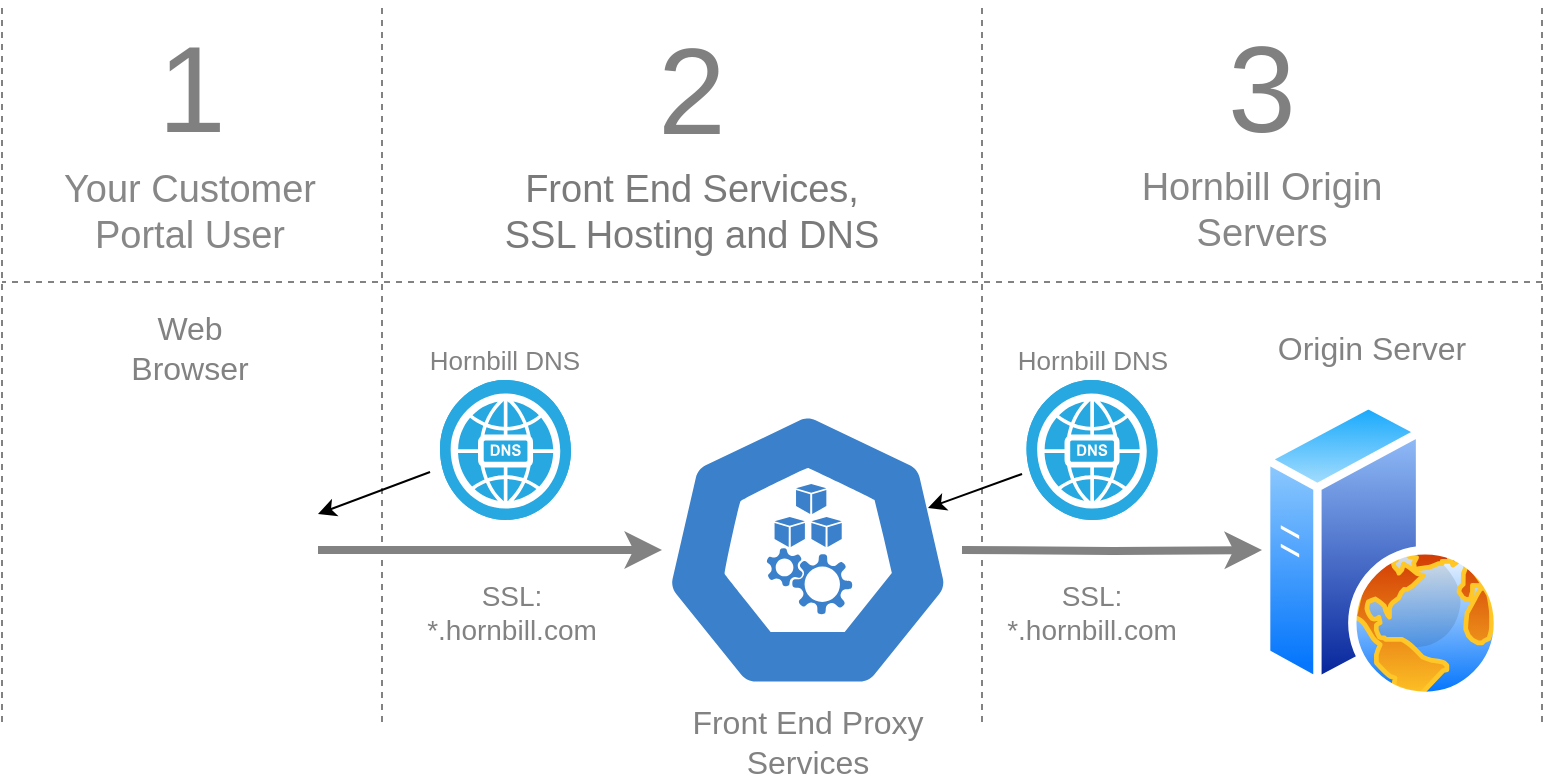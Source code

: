 <mxfile version="22.1.21" type="device" pages="2">
  <diagram name="Page-1" id="e0iJqbVawJMwF9Dr6PBd">
    <mxGraphModel dx="1564" dy="1061" grid="1" gridSize="10" guides="1" tooltips="1" connect="1" arrows="1" fold="1" page="1" pageScale="1" pageWidth="1100" pageHeight="850" math="0" shadow="0">
      <root>
        <mxCell id="0" />
        <mxCell id="1" parent="0" />
        <mxCell id="Qzpklr-ywFZGnQnEP8zE-7" style="edgeStyle=orthogonalEdgeStyle;rounded=0;orthogonalLoop=1;jettySize=auto;html=1;exitX=1;exitY=0.5;exitDx=0;exitDy=0;strokeWidth=4;fontColor=#858585;strokeColor=#828282;" parent="1" source="Qzpklr-ywFZGnQnEP8zE-2" target="Qzpklr-ywFZGnQnEP8zE-10" edge="1">
          <mxGeometry relative="1" as="geometry">
            <mxPoint x="440" y="394" as="targetPoint" />
          </mxGeometry>
        </mxCell>
        <mxCell id="Qzpklr-ywFZGnQnEP8zE-2" value="" style="shape=image;html=1;verticalAlign=top;verticalLabelPosition=bottom;labelBackgroundColor=#ffffff;imageAspect=0;aspect=fixed;image=https://cdn2.iconfinder.com/data/icons/bitsies/128/Application-128.png" parent="1" vertex="1">
          <mxGeometry x="150" y="330" width="128" height="128" as="geometry" />
        </mxCell>
        <mxCell id="Qzpklr-ywFZGnQnEP8zE-8" style="edgeStyle=orthogonalEdgeStyle;rounded=0;orthogonalLoop=1;jettySize=auto;html=1;exitX=1;exitY=0.5;exitDx=0;exitDy=0;entryX=0;entryY=0.5;entryDx=0;entryDy=0;strokeWidth=4;fontColor=#858585;strokeColor=#828282;" parent="1" target="Qzpklr-ywFZGnQnEP8zE-5" edge="1">
          <mxGeometry relative="1" as="geometry">
            <mxPoint x="600" y="394" as="sourcePoint" />
          </mxGeometry>
        </mxCell>
        <mxCell id="Qzpklr-ywFZGnQnEP8zE-5" value="" style="image;aspect=fixed;perimeter=ellipsePerimeter;html=1;align=center;shadow=0;dashed=0;spacingTop=3;image=img/lib/active_directory/web_server.svg;" parent="1" vertex="1">
          <mxGeometry x="750" y="319" width="120" height="150" as="geometry" />
        </mxCell>
        <mxCell id="Qzpklr-ywFZGnQnEP8zE-9" value="Web Browser" style="text;strokeColor=none;align=center;fillColor=none;html=1;verticalAlign=middle;whiteSpace=wrap;rounded=0;fontSize=16;fontColor=#828282;" parent="1" vertex="1">
          <mxGeometry x="184" y="278" width="60" height="30" as="geometry" />
        </mxCell>
        <mxCell id="Qzpklr-ywFZGnQnEP8zE-10" value="" style="aspect=fixed;sketch=0;html=1;dashed=0;whitespace=wrap;fillColor=#3a80cb;strokeColor=#ffffff;points=[[0.005,0.63,0],[0.1,0.2,0],[0.9,0.2,0],[0.5,0,0],[0.995,0.63,0],[0.72,0.99,0],[0.5,1,0],[0.28,0.99,0]];shape=mxgraph.kubernetes.icon2;prIcon=k_proxy" parent="1" vertex="1">
          <mxGeometry x="450" y="324" width="145.83" height="140" as="geometry" />
        </mxCell>
        <mxCell id="Qzpklr-ywFZGnQnEP8zE-11" value="Front End Proxy Services" style="text;strokeColor=none;align=center;fillColor=none;html=1;verticalAlign=middle;whiteSpace=wrap;rounded=0;fontSize=16;fontColor=#828282;" parent="1" vertex="1">
          <mxGeometry x="442.92" y="469" width="160" height="41" as="geometry" />
        </mxCell>
        <mxCell id="Qzpklr-ywFZGnQnEP8zE-12" value="Origin Server" style="text;strokeColor=none;align=center;fillColor=none;html=1;verticalAlign=middle;whiteSpace=wrap;rounded=0;fontSize=16;fontColor=#828282;" parent="1" vertex="1">
          <mxGeometry x="740" y="278" width="130" height="30" as="geometry" />
        </mxCell>
        <mxCell id="Qzpklr-ywFZGnQnEP8zE-14" value="SSL: *.hornbill.com" style="text;strokeColor=none;align=center;fillColor=none;html=1;verticalAlign=middle;whiteSpace=wrap;rounded=0;fontSize=14;fontColor=#828282;" parent="1" vertex="1">
          <mxGeometry x="610" y="410" width="110" height="30" as="geometry" />
        </mxCell>
        <mxCell id="Qzpklr-ywFZGnQnEP8zE-15" value="SSL: *.hornbill.com" style="text;strokeColor=none;align=center;fillColor=none;html=1;verticalAlign=middle;whiteSpace=wrap;rounded=0;fontSize=14;fontColor=#828282;" parent="1" vertex="1">
          <mxGeometry x="320" y="410" width="110" height="30" as="geometry" />
        </mxCell>
        <mxCell id="Qzpklr-ywFZGnQnEP8zE-17" value="" style="endArrow=none;dashed=1;html=1;rounded=0;strokeColor=#828282;" parent="1" edge="1">
          <mxGeometry width="50" height="50" relative="1" as="geometry">
            <mxPoint x="120" y="480" as="sourcePoint" />
            <mxPoint x="120" y="120" as="targetPoint" />
          </mxGeometry>
        </mxCell>
        <mxCell id="Qzpklr-ywFZGnQnEP8zE-19" value="" style="endArrow=none;dashed=1;html=1;rounded=0;strokeColor=#828282;" parent="1" edge="1">
          <mxGeometry width="50" height="50" relative="1" as="geometry">
            <mxPoint x="310" y="480" as="sourcePoint" />
            <mxPoint x="310" y="120" as="targetPoint" />
          </mxGeometry>
        </mxCell>
        <mxCell id="Qzpklr-ywFZGnQnEP8zE-20" value="" style="endArrow=none;dashed=1;html=1;rounded=0;strokeColor=#828282;" parent="1" edge="1">
          <mxGeometry width="50" height="50" relative="1" as="geometry">
            <mxPoint x="610" y="480" as="sourcePoint" />
            <mxPoint x="610" y="120" as="targetPoint" />
          </mxGeometry>
        </mxCell>
        <mxCell id="Qzpklr-ywFZGnQnEP8zE-21" value="" style="endArrow=none;dashed=1;html=1;rounded=0;strokeColor=#828282;" parent="1" edge="1">
          <mxGeometry width="50" height="50" relative="1" as="geometry">
            <mxPoint x="890" y="480" as="sourcePoint" />
            <mxPoint x="890" y="120" as="targetPoint" />
          </mxGeometry>
        </mxCell>
        <mxCell id="Qzpklr-ywFZGnQnEP8zE-22" value="Your Customer Portal User" style="text;strokeColor=none;align=center;fillColor=none;html=1;verticalAlign=middle;whiteSpace=wrap;rounded=0;fontSize=19;fontColor=#878787;" parent="1" vertex="1">
          <mxGeometry x="144" y="210" width="140" height="30" as="geometry" />
        </mxCell>
        <mxCell id="Qzpklr-ywFZGnQnEP8zE-23" value="" style="endArrow=none;dashed=1;html=1;rounded=0;strokeColor=#828282;" parent="1" edge="1">
          <mxGeometry width="50" height="50" relative="1" as="geometry">
            <mxPoint x="890" y="260" as="sourcePoint" />
            <mxPoint x="120" y="260" as="targetPoint" />
          </mxGeometry>
        </mxCell>
        <mxCell id="Qzpklr-ywFZGnQnEP8zE-25" value="Hornbill Origin Servers" style="text;strokeColor=none;align=center;fillColor=none;html=1;verticalAlign=middle;whiteSpace=wrap;rounded=0;fontSize=19;fontColor=#878787;" parent="1" vertex="1">
          <mxGeometry x="680" y="209" width="140" height="30" as="geometry" />
        </mxCell>
        <mxCell id="k23ZDoN9Q337AnpMpF-1-1" value="1" style="text;strokeColor=none;align=center;fillColor=none;html=1;verticalAlign=middle;whiteSpace=wrap;rounded=0;fontSize=61;fontColor=#808080;" vertex="1" parent="1">
          <mxGeometry x="185" y="149" width="60" height="30" as="geometry" />
        </mxCell>
        <mxCell id="k23ZDoN9Q337AnpMpF-1-2" value="2" style="text;strokeColor=none;align=center;fillColor=none;html=1;verticalAlign=middle;whiteSpace=wrap;rounded=0;fontSize=61;fontColor=#808080;" vertex="1" parent="1">
          <mxGeometry x="435" y="150" width="60" height="30" as="geometry" />
        </mxCell>
        <mxCell id="k23ZDoN9Q337AnpMpF-1-3" value="3" style="text;strokeColor=none;align=center;fillColor=none;html=1;verticalAlign=middle;whiteSpace=wrap;rounded=0;fontSize=61;fontColor=#808080;" vertex="1" parent="1">
          <mxGeometry x="720" y="149" width="60" height="30" as="geometry" />
        </mxCell>
        <mxCell id="BhbZMBMpCcrd_O0oHLyH-1" value="" style="fillColor=#28A8E0;verticalLabelPosition=bottom;sketch=0;html=1;strokeColor=#ffffff;verticalAlign=top;align=center;points=[[0.145,0.145,0],[0.5,0,0],[0.855,0.145,0],[1,0.5,0],[0.855,0.855,0],[0.5,1,0],[0.145,0.855,0],[0,0.5,0]];pointerEvents=1;shape=mxgraph.cisco_safe.compositeIcon;bgIcon=ellipse;resIcon=mxgraph.cisco_safe.capability.dns;" vertex="1" parent="1">
          <mxGeometry x="339" y="309" width="65.5" height="70" as="geometry" />
        </mxCell>
        <mxCell id="BhbZMBMpCcrd_O0oHLyH-2" value="" style="fillColor=#28A8E0;verticalLabelPosition=bottom;sketch=0;html=1;strokeColor=#ffffff;verticalAlign=top;align=center;points=[[0.145,0.145,0],[0.5,0,0],[0.855,0.145,0],[1,0.5,0],[0.855,0.855,0],[0.5,1,0],[0.145,0.855,0],[0,0.5,0]];pointerEvents=1;shape=mxgraph.cisco_safe.compositeIcon;bgIcon=ellipse;resIcon=mxgraph.cisco_safe.capability.dns;" vertex="1" parent="1">
          <mxGeometry x="632.25" y="309" width="65.5" height="70" as="geometry" />
        </mxCell>
        <mxCell id="BhbZMBMpCcrd_O0oHLyH-3" value="Hornbill DNS" style="text;strokeColor=none;align=center;fillColor=none;html=1;verticalAlign=middle;whiteSpace=wrap;rounded=0;fontSize=13;fontColor=#828282;" vertex="1" parent="1">
          <mxGeometry x="317.25" y="278" width="109" height="41" as="geometry" />
        </mxCell>
        <mxCell id="BhbZMBMpCcrd_O0oHLyH-4" value="" style="endArrow=classic;html=1;rounded=0;entryX=1;entryY=0.25;entryDx=0;entryDy=0;exitX=-0.076;exitY=0.657;exitDx=0;exitDy=0;exitPerimeter=0;" edge="1" parent="1" source="BhbZMBMpCcrd_O0oHLyH-1">
          <mxGeometry width="50" height="50" relative="1" as="geometry">
            <mxPoint x="529" y="578" as="sourcePoint" />
            <mxPoint x="278" y="376" as="targetPoint" />
          </mxGeometry>
        </mxCell>
        <mxCell id="BhbZMBMpCcrd_O0oHLyH-5" value="Hornbill DNS" style="text;strokeColor=none;align=center;fillColor=none;html=1;verticalAlign=middle;whiteSpace=wrap;rounded=0;fontSize=13;fontColor=#828282;" vertex="1" parent="1">
          <mxGeometry x="611" y="278" width="109" height="41" as="geometry" />
        </mxCell>
        <mxCell id="BhbZMBMpCcrd_O0oHLyH-6" value="" style="endArrow=classic;html=1;rounded=0;entryX=0.912;entryY=0.25;entryDx=0;entryDy=0;exitX=-0.034;exitY=0.671;exitDx=0;exitDy=0;exitPerimeter=0;entryPerimeter=0;" edge="1" parent="1" source="BhbZMBMpCcrd_O0oHLyH-2">
          <mxGeometry width="50" height="50" relative="1" as="geometry">
            <mxPoint x="529" y="608" as="sourcePoint" />
            <mxPoint x="583" y="373" as="targetPoint" />
          </mxGeometry>
        </mxCell>
        <mxCell id="18rW2Bz5MX6qdplTCGLK-1" value="Front End Services, SSL Hosting and DNS" style="text;strokeColor=none;align=center;fillColor=none;html=1;verticalAlign=middle;whiteSpace=wrap;rounded=0;fontSize=19;fontColor=#7A7A7A;" vertex="1" parent="1">
          <mxGeometry x="365" y="210" width="200" height="30" as="geometry" />
        </mxCell>
      </root>
    </mxGraphModel>
  </diagram>
  <diagram id="o5HljhhdwKU8IjdqJJ3T" name="Page-2">
    <mxGraphModel dx="1564" dy="1061" grid="1" gridSize="10" guides="1" tooltips="1" connect="1" arrows="1" fold="1" page="1" pageScale="1" pageWidth="1100" pageHeight="850" math="0" shadow="0">
      <root>
        <mxCell id="0" />
        <mxCell id="1" parent="0" />
        <mxCell id="c8HKCaFDpiRmlSBbnHrU-1" style="edgeStyle=orthogonalEdgeStyle;rounded=0;orthogonalLoop=1;jettySize=auto;html=1;exitX=1;exitY=0.5;exitDx=0;exitDy=0;strokeWidth=4;fontColor=#858585;strokeColor=#828282;" edge="1" parent="1" source="c8HKCaFDpiRmlSBbnHrU-2" target="c8HKCaFDpiRmlSBbnHrU-6">
          <mxGeometry relative="1" as="geometry">
            <mxPoint x="441" y="380" as="targetPoint" />
          </mxGeometry>
        </mxCell>
        <mxCell id="c8HKCaFDpiRmlSBbnHrU-2" value="" style="shape=image;html=1;verticalAlign=top;verticalLabelPosition=bottom;labelBackgroundColor=#ffffff;imageAspect=0;aspect=fixed;image=https://cdn2.iconfinder.com/data/icons/bitsies/128/Application-128.png" vertex="1" parent="1">
          <mxGeometry x="151" y="316" width="128" height="128" as="geometry" />
        </mxCell>
        <mxCell id="c8HKCaFDpiRmlSBbnHrU-3" style="edgeStyle=orthogonalEdgeStyle;rounded=0;orthogonalLoop=1;jettySize=auto;html=1;exitX=1;exitY=0.5;exitDx=0;exitDy=0;entryX=0;entryY=0.5;entryDx=0;entryDy=0;strokeWidth=4;fontColor=#858585;strokeColor=#828282;" edge="1" parent="1" target="c8HKCaFDpiRmlSBbnHrU-4">
          <mxGeometry relative="1" as="geometry">
            <mxPoint x="601" y="380" as="sourcePoint" />
          </mxGeometry>
        </mxCell>
        <mxCell id="c8HKCaFDpiRmlSBbnHrU-4" value="" style="image;aspect=fixed;perimeter=ellipsePerimeter;html=1;align=center;shadow=0;dashed=0;spacingTop=3;image=img/lib/active_directory/web_server.svg;" vertex="1" parent="1">
          <mxGeometry x="751" y="305" width="120" height="150" as="geometry" />
        </mxCell>
        <mxCell id="c8HKCaFDpiRmlSBbnHrU-5" value="Web Browser" style="text;strokeColor=none;align=center;fillColor=none;html=1;verticalAlign=middle;whiteSpace=wrap;rounded=0;fontSize=16;fontColor=#828282;" vertex="1" parent="1">
          <mxGeometry x="185" y="264" width="60" height="30" as="geometry" />
        </mxCell>
        <mxCell id="c8HKCaFDpiRmlSBbnHrU-6" value="" style="aspect=fixed;sketch=0;html=1;dashed=0;whitespace=wrap;fillColor=#10a866;strokeColor=#ffffff;points=[[0.005,0.63,0],[0.1,0.2,0],[0.9,0.2,0],[0.5,0,0],[0.995,0.63,0],[0.72,0.99,0],[0.5,1,0],[0.28,0.99,0]];shape=mxgraph.kubernetes.icon2;prIcon=k_proxy" vertex="1" parent="1">
          <mxGeometry x="451" y="310" width="145.83" height="140" as="geometry" />
        </mxCell>
        <mxCell id="c8HKCaFDpiRmlSBbnHrU-7" value="Front End &lt;br&gt;Proxy Services" style="text;strokeColor=none;align=center;fillColor=none;html=1;verticalAlign=middle;whiteSpace=wrap;rounded=0;fontSize=13;fontColor=#828282;" vertex="1" parent="1">
          <mxGeometry x="437.0" y="264" width="160" height="41" as="geometry" />
        </mxCell>
        <mxCell id="c8HKCaFDpiRmlSBbnHrU-8" value="Origin Server" style="text;strokeColor=none;align=center;fillColor=none;html=1;verticalAlign=middle;whiteSpace=wrap;rounded=0;fontSize=16;fontColor=#828282;" vertex="1" parent="1">
          <mxGeometry x="741" y="264" width="130" height="30" as="geometry" />
        </mxCell>
        <mxCell id="c8HKCaFDpiRmlSBbnHrU-9" value="SSL: *.hornbill.com" style="text;strokeColor=none;align=center;fillColor=none;html=1;verticalAlign=middle;whiteSpace=wrap;rounded=0;fontSize=14;fontColor=#828282;" vertex="1" parent="1">
          <mxGeometry x="611" y="396" width="110" height="30" as="geometry" />
        </mxCell>
        <mxCell id="c8HKCaFDpiRmlSBbnHrU-10" value="SSL: *.yourdomain.com" style="text;strokeColor=none;align=center;fillColor=none;html=1;verticalAlign=middle;whiteSpace=wrap;rounded=0;fontSize=14;fontColor=#828282;" vertex="1" parent="1">
          <mxGeometry x="321" y="396" width="110" height="30" as="geometry" />
        </mxCell>
        <mxCell id="c8HKCaFDpiRmlSBbnHrU-11" value="" style="endArrow=none;dashed=1;html=1;rounded=0;strokeColor=#828282;" edge="1" parent="1">
          <mxGeometry width="50" height="50" relative="1" as="geometry">
            <mxPoint x="121" y="476" as="sourcePoint" />
            <mxPoint x="121" y="116" as="targetPoint" />
          </mxGeometry>
        </mxCell>
        <mxCell id="c8HKCaFDpiRmlSBbnHrU-12" value="" style="endArrow=none;dashed=1;html=1;rounded=0;strokeColor=#828282;" edge="1" parent="1">
          <mxGeometry width="50" height="50" relative="1" as="geometry">
            <mxPoint x="311" y="476" as="sourcePoint" />
            <mxPoint x="311" y="116" as="targetPoint" />
          </mxGeometry>
        </mxCell>
        <mxCell id="c8HKCaFDpiRmlSBbnHrU-13" value="" style="endArrow=none;dashed=1;html=1;rounded=0;strokeColor=#828282;" edge="1" parent="1">
          <mxGeometry width="50" height="50" relative="1" as="geometry">
            <mxPoint x="597.83" y="476" as="sourcePoint" />
            <mxPoint x="597.83" y="116" as="targetPoint" />
          </mxGeometry>
        </mxCell>
        <mxCell id="c8HKCaFDpiRmlSBbnHrU-14" value="" style="endArrow=none;dashed=1;html=1;rounded=0;strokeColor=#828282;" edge="1" parent="1">
          <mxGeometry width="50" height="50" relative="1" as="geometry">
            <mxPoint x="891" y="476" as="sourcePoint" />
            <mxPoint x="891" y="116" as="targetPoint" />
          </mxGeometry>
        </mxCell>
        <mxCell id="c8HKCaFDpiRmlSBbnHrU-15" value="Your Customer Portal User" style="text;strokeColor=none;align=center;fillColor=none;html=1;verticalAlign=middle;whiteSpace=wrap;rounded=0;fontSize=19;fontColor=#7A7A7A;" vertex="1" parent="1">
          <mxGeometry x="145" y="196" width="140" height="30" as="geometry" />
        </mxCell>
        <mxCell id="c8HKCaFDpiRmlSBbnHrU-16" value="" style="endArrow=none;dashed=1;html=1;rounded=0;strokeColor=#828282;" edge="1" parent="1">
          <mxGeometry width="50" height="50" relative="1" as="geometry">
            <mxPoint x="891" y="246" as="sourcePoint" />
            <mxPoint x="121" y="246" as="targetPoint" />
          </mxGeometry>
        </mxCell>
        <mxCell id="c8HKCaFDpiRmlSBbnHrU-17" value="Front End Services, SSL Hosting and DNS" style="text;strokeColor=none;align=center;fillColor=none;html=1;verticalAlign=middle;whiteSpace=wrap;rounded=0;fontSize=19;fontColor=#7A7A7A;" vertex="1" parent="1">
          <mxGeometry x="360" y="196" width="200" height="30" as="geometry" />
        </mxCell>
        <mxCell id="c8HKCaFDpiRmlSBbnHrU-18" value="Hornbill Origin Servers" style="text;strokeColor=none;align=center;fillColor=none;html=1;verticalAlign=middle;whiteSpace=wrap;rounded=0;fontSize=19;fontColor=#7A7A7A;" vertex="1" parent="1">
          <mxGeometry x="670" y="196" width="140" height="30" as="geometry" />
        </mxCell>
        <mxCell id="SDzw4-02KsJTTwtYXOAr-1" value="1" style="text;strokeColor=none;align=center;fillColor=none;html=1;verticalAlign=middle;whiteSpace=wrap;rounded=0;fontSize=61;fontColor=#808080;" vertex="1" parent="1">
          <mxGeometry x="185" y="137" width="60" height="30" as="geometry" />
        </mxCell>
        <mxCell id="SDzw4-02KsJTTwtYXOAr-2" value="2" style="text;strokeColor=none;align=center;fillColor=none;html=1;verticalAlign=middle;whiteSpace=wrap;rounded=0;fontSize=61;fontColor=#808080;" vertex="1" parent="1">
          <mxGeometry x="437" y="137" width="60" height="30" as="geometry" />
        </mxCell>
        <mxCell id="SDzw4-02KsJTTwtYXOAr-3" value="3" style="text;strokeColor=none;align=center;fillColor=none;html=1;verticalAlign=middle;whiteSpace=wrap;rounded=0;fontSize=61;fontColor=#808080;" vertex="1" parent="1">
          <mxGeometry x="709" y="137" width="60" height="30" as="geometry" />
        </mxCell>
        <mxCell id="Hp9wlKIpDadDx-CeE9wh-1" value="" style="fillColor=#28A8E0;verticalLabelPosition=bottom;sketch=0;html=1;strokeColor=#ffffff;verticalAlign=top;align=center;points=[[0.145,0.145,0],[0.5,0,0],[0.855,0.145,0],[1,0.5,0],[0.855,0.855,0],[0.5,1,0],[0.145,0.855,0],[0,0.5,0]];pointerEvents=1;shape=mxgraph.cisco_safe.compositeIcon;bgIcon=ellipse;resIcon=mxgraph.cisco_safe.capability.dns;" vertex="1" parent="1">
          <mxGeometry x="340" y="292" width="65.5" height="70" as="geometry" />
        </mxCell>
        <mxCell id="Hp9wlKIpDadDx-CeE9wh-2" value="" style="fillColor=#28A8E0;verticalLabelPosition=bottom;sketch=0;html=1;strokeColor=#ffffff;verticalAlign=top;align=center;points=[[0.145,0.145,0],[0.5,0,0],[0.855,0.145,0],[1,0.5,0],[0.855,0.855,0],[0.5,1,0],[0.145,0.855,0],[0,0.5,0]];pointerEvents=1;shape=mxgraph.cisco_safe.compositeIcon;bgIcon=ellipse;resIcon=mxgraph.cisco_safe.capability.dns;" vertex="1" parent="1">
          <mxGeometry x="633.25" y="292" width="65.5" height="70" as="geometry" />
        </mxCell>
        <mxCell id="Hp9wlKIpDadDx-CeE9wh-3" value="Your DNS" style="text;strokeColor=none;align=center;fillColor=none;html=1;verticalAlign=middle;whiteSpace=wrap;rounded=0;fontSize=13;fontColor=#828282;" vertex="1" parent="1">
          <mxGeometry x="318.25" y="261" width="109" height="41" as="geometry" />
        </mxCell>
        <mxCell id="Hp9wlKIpDadDx-CeE9wh-5" value="" style="endArrow=classic;html=1;rounded=0;entryX=1;entryY=0.25;entryDx=0;entryDy=0;exitX=-0.076;exitY=0.657;exitDx=0;exitDy=0;exitPerimeter=0;" edge="1" parent="1" source="Hp9wlKIpDadDx-CeE9wh-1">
          <mxGeometry width="50" height="50" relative="1" as="geometry">
            <mxPoint x="530" y="561" as="sourcePoint" />
            <mxPoint x="279" y="359" as="targetPoint" />
          </mxGeometry>
        </mxCell>
        <mxCell id="Hp9wlKIpDadDx-CeE9wh-6" value="Hornbill DNS" style="text;strokeColor=none;align=center;fillColor=none;html=1;verticalAlign=middle;whiteSpace=wrap;rounded=0;fontSize=13;fontColor=#828282;" vertex="1" parent="1">
          <mxGeometry x="612" y="261" width="109" height="41" as="geometry" />
        </mxCell>
        <mxCell id="Hp9wlKIpDadDx-CeE9wh-7" value="" style="endArrow=classic;html=1;rounded=0;entryX=0.912;entryY=0.25;entryDx=0;entryDy=0;exitX=-0.034;exitY=0.671;exitDx=0;exitDy=0;exitPerimeter=0;entryPerimeter=0;" edge="1" parent="1" source="Hp9wlKIpDadDx-CeE9wh-2">
          <mxGeometry width="50" height="50" relative="1" as="geometry">
            <mxPoint x="530" y="591" as="sourcePoint" />
            <mxPoint x="583.997" y="356" as="targetPoint" />
          </mxGeometry>
        </mxCell>
      </root>
    </mxGraphModel>
  </diagram>
</mxfile>

